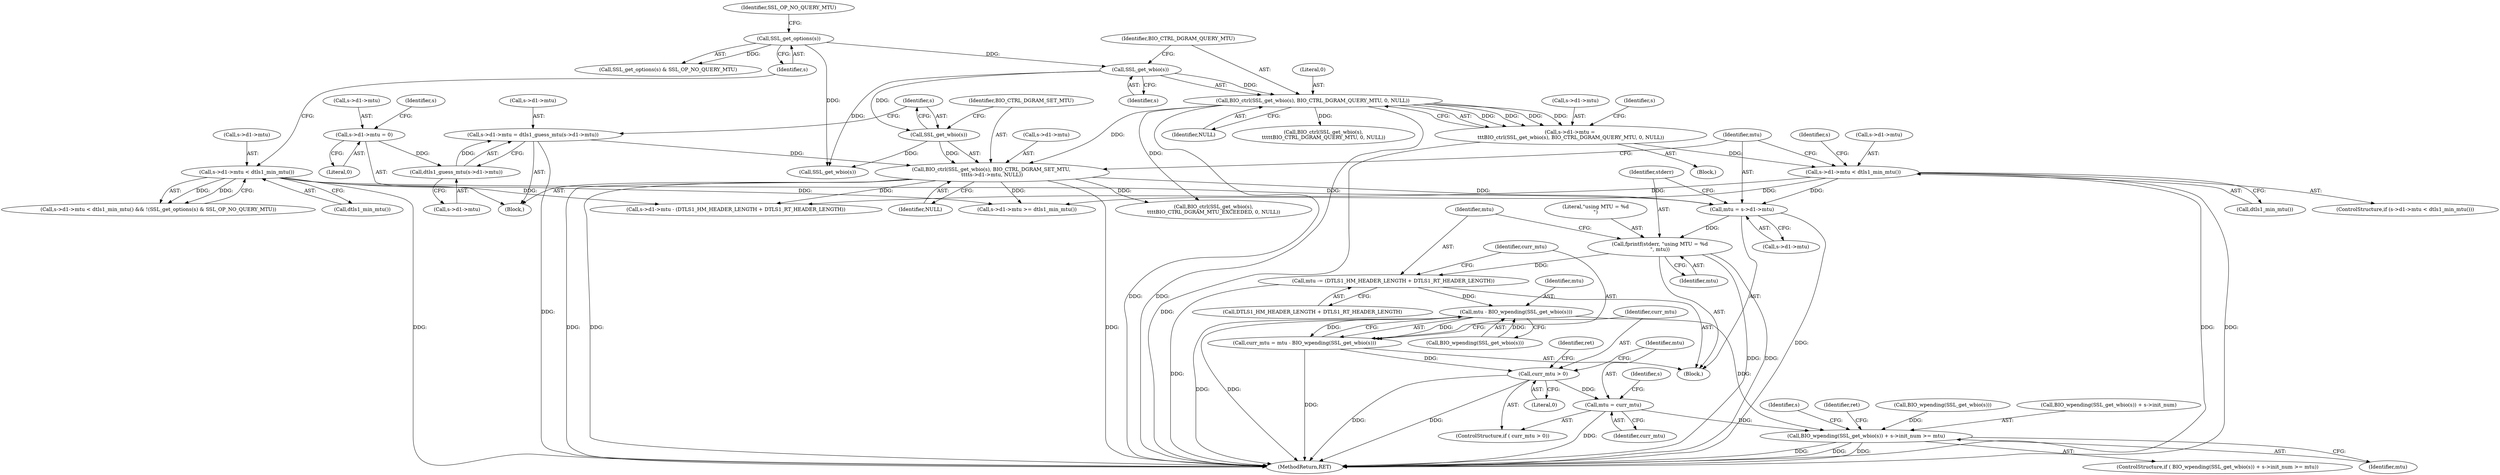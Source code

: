 digraph "0_openssl_34628967f1e65dc8f34e000f0f5518e21afbfc7b@API" {
"1000231" [label="(Call,fprintf(stderr, \"using MTU = %d\n\", mtu))"];
"1000224" [label="(Call,mtu = s->d1->mtu)"];
"1000187" [label="(Call,s->d1->mtu < dtls1_min_mtu())"];
"1000174" [label="(Call,s->d1->mtu = \n\t\t\tBIO_ctrl(SSL_get_wbio(s), BIO_CTRL_DGRAM_QUERY_MTU, 0, NULL))"];
"1000180" [label="(Call,BIO_ctrl(SSL_get_wbio(s), BIO_CTRL_DGRAM_QUERY_MTU, 0, NULL))"];
"1000181" [label="(Call,SSL_get_wbio(s))"];
"1000170" [label="(Call,SSL_get_options(s))"];
"1000214" [label="(Call,BIO_ctrl(SSL_get_wbio(s), BIO_CTRL_DGRAM_SET_MTU, \n\t\t\t\ts->d1->mtu, NULL))"];
"1000215" [label="(Call,SSL_get_wbio(s))"];
"1000202" [label="(Call,s->d1->mtu = dtls1_guess_mtu(s->d1->mtu))"];
"1000208" [label="(Call,dtls1_guess_mtu(s->d1->mtu))"];
"1000195" [label="(Call,s->d1->mtu = 0)"];
"1000161" [label="(Call,s->d1->mtu < dtls1_min_mtu())"];
"1000235" [label="(Call,mtu -= (DTLS1_HM_HEADER_LENGTH + DTLS1_RT_HEADER_LENGTH))"];
"1000242" [label="(Call,mtu - BIO_wpending(SSL_get_wbio(s)))"];
"1000240" [label="(Call,curr_mtu = mtu - BIO_wpending(SSL_get_wbio(s)))"];
"1000248" [label="(Call,curr_mtu > 0)"];
"1000251" [label="(Call,mtu = curr_mtu)"];
"1000266" [label="(Call,BIO_wpending(SSL_get_wbio(s)) + s->init_num >= mtu)"];
"1000183" [label="(Identifier,BIO_CTRL_DGRAM_QUERY_MTU)"];
"1000198" [label="(Identifier,s)"];
"1000174" [label="(Call,s->d1->mtu = \n\t\t\tBIO_ctrl(SSL_get_wbio(s), BIO_CTRL_DGRAM_QUERY_MTU, 0, NULL))"];
"1000185" [label="(Identifier,NULL)"];
"1000169" [label="(Call,SSL_get_options(s) & SSL_OP_NO_QUERY_MTU)"];
"1000172" [label="(Identifier,SSL_OP_NO_QUERY_MTU)"];
"1000209" [label="(Call,s->d1->mtu)"];
"1000187" [label="(Call,s->d1->mtu < dtls1_min_mtu())"];
"1000265" [label="(ControlStructure,if ( BIO_wpending(SSL_get_wbio(s)) + s->init_num >= mtu))"];
"1000274" [label="(Identifier,mtu)"];
"1000302" [label="(Identifier,s)"];
"1000194" [label="(Block,)"];
"1000175" [label="(Call,s->d1->mtu)"];
"1000190" [label="(Identifier,s)"];
"1000218" [label="(Call,s->d1->mtu)"];
"1000289" [label="(Call,s->d1->mtu - (DTLS1_HM_HEADER_LENGTH + DTLS1_RT_HEADER_LENGTH))"];
"1000277" [label="(Identifier,ret)"];
"1000205" [label="(Identifier,s)"];
"1000193" [label="(Call,dtls1_min_mtu())"];
"1000234" [label="(Identifier,mtu)"];
"1000532" [label="(Call,BIO_ctrl(SSL_get_wbio(s),\n\t\t\t\tBIO_CTRL_DGRAM_MTU_EXCEEDED, 0, NULL))"];
"1000182" [label="(Identifier,s)"];
"1000226" [label="(Call,s->d1->mtu)"];
"1000181" [label="(Call,SSL_get_wbio(s))"];
"1000240" [label="(Call,curr_mtu = mtu - BIO_wpending(SSL_get_wbio(s)))"];
"1000214" [label="(Call,BIO_ctrl(SSL_get_wbio(s), BIO_CTRL_DGRAM_SET_MTU, \n\t\t\t\ts->d1->mtu, NULL))"];
"1000235" [label="(Call,mtu -= (DTLS1_HM_HEADER_LENGTH + DTLS1_RT_HEADER_LENGTH))"];
"1000188" [label="(Call,s->d1->mtu)"];
"1000171" [label="(Identifier,s)"];
"1000216" [label="(Identifier,s)"];
"1000720" [label="(MethodReturn,RET)"];
"1000195" [label="(Call,s->d1->mtu = 0)"];
"1000162" [label="(Call,s->d1->mtu)"];
"1000231" [label="(Call,fprintf(stderr, \"using MTU = %d\n\", mtu))"];
"1000241" [label="(Identifier,curr_mtu)"];
"1000112" [label="(Block,)"];
"1000266" [label="(Call,BIO_wpending(SSL_get_wbio(s)) + s->init_num >= mtu)"];
"1000251" [label="(Call,mtu = curr_mtu)"];
"1000242" [label="(Call,mtu - BIO_wpending(SSL_get_wbio(s)))"];
"1000233" [label="(Literal,\"using MTU = %d\n\")"];
"1000208" [label="(Call,dtls1_guess_mtu(s->d1->mtu))"];
"1000202" [label="(Call,s->d1->mtu = dtls1_guess_mtu(s->d1->mtu))"];
"1000201" [label="(Literal,0)"];
"1000237" [label="(Call,DTLS1_HM_HEADER_LENGTH + DTLS1_RT_HEADER_LENGTH)"];
"1000253" [label="(Identifier,curr_mtu)"];
"1000223" [label="(Identifier,NULL)"];
"1000252" [label="(Identifier,mtu)"];
"1000250" [label="(Literal,0)"];
"1000247" [label="(ControlStructure,if ( curr_mtu > 0))"];
"1000245" [label="(Call,SSL_get_wbio(s))"];
"1000173" [label="(Block,)"];
"1000224" [label="(Call,mtu = s->d1->mtu)"];
"1000161" [label="(Call,s->d1->mtu < dtls1_min_mtu())"];
"1000299" [label="(Call,s->d1->mtu >= dtls1_min_mtu())"];
"1000186" [label="(ControlStructure,if (s->d1->mtu < dtls1_min_mtu()))"];
"1000545" [label="(Call,BIO_ctrl(SSL_get_wbio(s),\n\t\t\t\t\tBIO_CTRL_DGRAM_QUERY_MTU, 0, NULL))"];
"1000170" [label="(Call,SSL_get_options(s))"];
"1000217" [label="(Identifier,BIO_CTRL_DGRAM_SET_MTU)"];
"1000244" [label="(Call,BIO_wpending(SSL_get_wbio(s)))"];
"1000258" [label="(Identifier,ret)"];
"1000268" [label="(Call,BIO_wpending(SSL_get_wbio(s)))"];
"1000232" [label="(Identifier,stderr)"];
"1000180" [label="(Call,BIO_ctrl(SSL_get_wbio(s), BIO_CTRL_DGRAM_QUERY_MTU, 0, NULL))"];
"1000267" [label="(Call,BIO_wpending(SSL_get_wbio(s)) + s->init_num)"];
"1000248" [label="(Call,curr_mtu > 0)"];
"1000270" [label="(Identifier,s)"];
"1000196" [label="(Call,s->d1->mtu)"];
"1000236" [label="(Identifier,mtu)"];
"1000203" [label="(Call,s->d1->mtu)"];
"1000215" [label="(Call,SSL_get_wbio(s))"];
"1000160" [label="(Call,s->d1->mtu < dtls1_min_mtu() && !(SSL_get_options(s) & SSL_OP_NO_QUERY_MTU))"];
"1000225" [label="(Identifier,mtu)"];
"1000167" [label="(Call,dtls1_min_mtu())"];
"1000249" [label="(Identifier,curr_mtu)"];
"1000243" [label="(Identifier,mtu)"];
"1000184" [label="(Literal,0)"];
"1000231" -> "1000112"  [label="AST: "];
"1000231" -> "1000234"  [label="CFG: "];
"1000232" -> "1000231"  [label="AST: "];
"1000233" -> "1000231"  [label="AST: "];
"1000234" -> "1000231"  [label="AST: "];
"1000236" -> "1000231"  [label="CFG: "];
"1000231" -> "1000720"  [label="DDG: "];
"1000231" -> "1000720"  [label="DDG: "];
"1000224" -> "1000231"  [label="DDG: "];
"1000231" -> "1000235"  [label="DDG: "];
"1000224" -> "1000112"  [label="AST: "];
"1000224" -> "1000226"  [label="CFG: "];
"1000225" -> "1000224"  [label="AST: "];
"1000226" -> "1000224"  [label="AST: "];
"1000232" -> "1000224"  [label="CFG: "];
"1000224" -> "1000720"  [label="DDG: "];
"1000187" -> "1000224"  [label="DDG: "];
"1000214" -> "1000224"  [label="DDG: "];
"1000161" -> "1000224"  [label="DDG: "];
"1000187" -> "1000186"  [label="AST: "];
"1000187" -> "1000193"  [label="CFG: "];
"1000188" -> "1000187"  [label="AST: "];
"1000193" -> "1000187"  [label="AST: "];
"1000198" -> "1000187"  [label="CFG: "];
"1000225" -> "1000187"  [label="CFG: "];
"1000187" -> "1000720"  [label="DDG: "];
"1000187" -> "1000720"  [label="DDG: "];
"1000174" -> "1000187"  [label="DDG: "];
"1000187" -> "1000289"  [label="DDG: "];
"1000187" -> "1000299"  [label="DDG: "];
"1000174" -> "1000173"  [label="AST: "];
"1000174" -> "1000180"  [label="CFG: "];
"1000175" -> "1000174"  [label="AST: "];
"1000180" -> "1000174"  [label="AST: "];
"1000190" -> "1000174"  [label="CFG: "];
"1000174" -> "1000720"  [label="DDG: "];
"1000180" -> "1000174"  [label="DDG: "];
"1000180" -> "1000174"  [label="DDG: "];
"1000180" -> "1000174"  [label="DDG: "];
"1000180" -> "1000174"  [label="DDG: "];
"1000180" -> "1000185"  [label="CFG: "];
"1000181" -> "1000180"  [label="AST: "];
"1000183" -> "1000180"  [label="AST: "];
"1000184" -> "1000180"  [label="AST: "];
"1000185" -> "1000180"  [label="AST: "];
"1000180" -> "1000720"  [label="DDG: "];
"1000180" -> "1000720"  [label="DDG: "];
"1000181" -> "1000180"  [label="DDG: "];
"1000180" -> "1000214"  [label="DDG: "];
"1000180" -> "1000532"  [label="DDG: "];
"1000180" -> "1000545"  [label="DDG: "];
"1000181" -> "1000182"  [label="CFG: "];
"1000182" -> "1000181"  [label="AST: "];
"1000183" -> "1000181"  [label="CFG: "];
"1000170" -> "1000181"  [label="DDG: "];
"1000181" -> "1000215"  [label="DDG: "];
"1000181" -> "1000245"  [label="DDG: "];
"1000170" -> "1000169"  [label="AST: "];
"1000170" -> "1000171"  [label="CFG: "];
"1000171" -> "1000170"  [label="AST: "];
"1000172" -> "1000170"  [label="CFG: "];
"1000170" -> "1000169"  [label="DDG: "];
"1000170" -> "1000245"  [label="DDG: "];
"1000214" -> "1000194"  [label="AST: "];
"1000214" -> "1000223"  [label="CFG: "];
"1000215" -> "1000214"  [label="AST: "];
"1000217" -> "1000214"  [label="AST: "];
"1000218" -> "1000214"  [label="AST: "];
"1000223" -> "1000214"  [label="AST: "];
"1000225" -> "1000214"  [label="CFG: "];
"1000214" -> "1000720"  [label="DDG: "];
"1000214" -> "1000720"  [label="DDG: "];
"1000214" -> "1000720"  [label="DDG: "];
"1000215" -> "1000214"  [label="DDG: "];
"1000202" -> "1000214"  [label="DDG: "];
"1000214" -> "1000289"  [label="DDG: "];
"1000214" -> "1000299"  [label="DDG: "];
"1000214" -> "1000532"  [label="DDG: "];
"1000215" -> "1000216"  [label="CFG: "];
"1000216" -> "1000215"  [label="AST: "];
"1000217" -> "1000215"  [label="CFG: "];
"1000215" -> "1000245"  [label="DDG: "];
"1000202" -> "1000194"  [label="AST: "];
"1000202" -> "1000208"  [label="CFG: "];
"1000203" -> "1000202"  [label="AST: "];
"1000208" -> "1000202"  [label="AST: "];
"1000216" -> "1000202"  [label="CFG: "];
"1000202" -> "1000720"  [label="DDG: "];
"1000208" -> "1000202"  [label="DDG: "];
"1000208" -> "1000209"  [label="CFG: "];
"1000209" -> "1000208"  [label="AST: "];
"1000195" -> "1000208"  [label="DDG: "];
"1000195" -> "1000194"  [label="AST: "];
"1000195" -> "1000201"  [label="CFG: "];
"1000196" -> "1000195"  [label="AST: "];
"1000201" -> "1000195"  [label="AST: "];
"1000205" -> "1000195"  [label="CFG: "];
"1000161" -> "1000160"  [label="AST: "];
"1000161" -> "1000167"  [label="CFG: "];
"1000162" -> "1000161"  [label="AST: "];
"1000167" -> "1000161"  [label="AST: "];
"1000171" -> "1000161"  [label="CFG: "];
"1000160" -> "1000161"  [label="CFG: "];
"1000161" -> "1000720"  [label="DDG: "];
"1000161" -> "1000160"  [label="DDG: "];
"1000161" -> "1000160"  [label="DDG: "];
"1000161" -> "1000289"  [label="DDG: "];
"1000161" -> "1000299"  [label="DDG: "];
"1000235" -> "1000112"  [label="AST: "];
"1000235" -> "1000237"  [label="CFG: "];
"1000236" -> "1000235"  [label="AST: "];
"1000237" -> "1000235"  [label="AST: "];
"1000241" -> "1000235"  [label="CFG: "];
"1000235" -> "1000720"  [label="DDG: "];
"1000235" -> "1000242"  [label="DDG: "];
"1000242" -> "1000240"  [label="AST: "];
"1000242" -> "1000244"  [label="CFG: "];
"1000243" -> "1000242"  [label="AST: "];
"1000244" -> "1000242"  [label="AST: "];
"1000240" -> "1000242"  [label="CFG: "];
"1000242" -> "1000720"  [label="DDG: "];
"1000242" -> "1000720"  [label="DDG: "];
"1000242" -> "1000240"  [label="DDG: "];
"1000242" -> "1000240"  [label="DDG: "];
"1000244" -> "1000242"  [label="DDG: "];
"1000242" -> "1000266"  [label="DDG: "];
"1000240" -> "1000112"  [label="AST: "];
"1000241" -> "1000240"  [label="AST: "];
"1000249" -> "1000240"  [label="CFG: "];
"1000240" -> "1000720"  [label="DDG: "];
"1000240" -> "1000248"  [label="DDG: "];
"1000248" -> "1000247"  [label="AST: "];
"1000248" -> "1000250"  [label="CFG: "];
"1000249" -> "1000248"  [label="AST: "];
"1000250" -> "1000248"  [label="AST: "];
"1000252" -> "1000248"  [label="CFG: "];
"1000258" -> "1000248"  [label="CFG: "];
"1000248" -> "1000720"  [label="DDG: "];
"1000248" -> "1000720"  [label="DDG: "];
"1000248" -> "1000251"  [label="DDG: "];
"1000251" -> "1000247"  [label="AST: "];
"1000251" -> "1000253"  [label="CFG: "];
"1000252" -> "1000251"  [label="AST: "];
"1000253" -> "1000251"  [label="AST: "];
"1000270" -> "1000251"  [label="CFG: "];
"1000251" -> "1000720"  [label="DDG: "];
"1000251" -> "1000266"  [label="DDG: "];
"1000266" -> "1000265"  [label="AST: "];
"1000266" -> "1000274"  [label="CFG: "];
"1000267" -> "1000266"  [label="AST: "];
"1000274" -> "1000266"  [label="AST: "];
"1000277" -> "1000266"  [label="CFG: "];
"1000302" -> "1000266"  [label="CFG: "];
"1000266" -> "1000720"  [label="DDG: "];
"1000266" -> "1000720"  [label="DDG: "];
"1000266" -> "1000720"  [label="DDG: "];
"1000268" -> "1000266"  [label="DDG: "];
}
